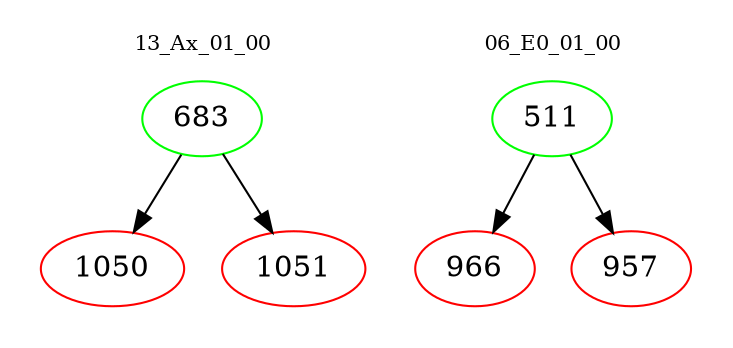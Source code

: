 digraph{
subgraph cluster_0 {
color = white
label = "13_Ax_01_00";
fontsize=10;
T0_683 [label="683", color="green"]
T0_683 -> T0_1050 [color="black"]
T0_1050 [label="1050", color="red"]
T0_683 -> T0_1051 [color="black"]
T0_1051 [label="1051", color="red"]
}
subgraph cluster_1 {
color = white
label = "06_E0_01_00";
fontsize=10;
T1_511 [label="511", color="green"]
T1_511 -> T1_966 [color="black"]
T1_966 [label="966", color="red"]
T1_511 -> T1_957 [color="black"]
T1_957 [label="957", color="red"]
}
}
